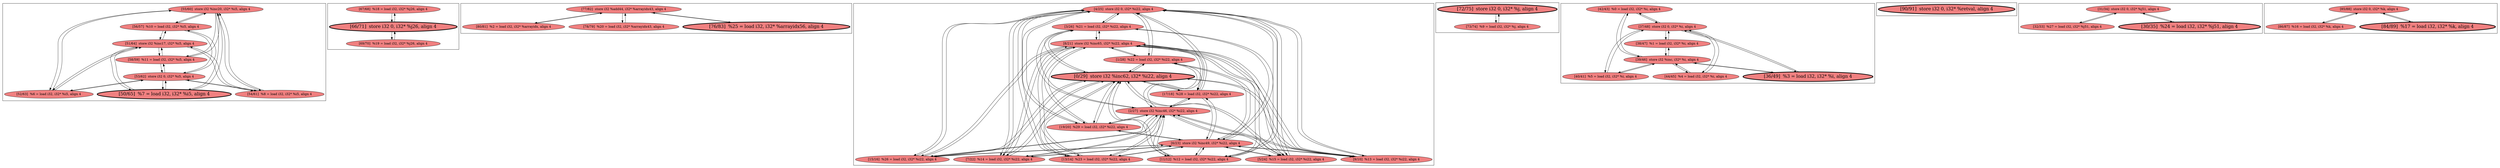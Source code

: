 
digraph G {





subgraph cluster8 {


node146 [fillcolor=lightcoral,label="[55/60]  store i32 %inc20, i32* %i5, align 4",shape=ellipse,style=filled ]
node145 [fillcolor=lightcoral,label="[56/57]  %10 = load i32, i32* %i5, align 4",shape=ellipse,style=filled ]
node140 [fillcolor=lightcoral,label="[53/62]  store i32 0, i32* %i5, align 4",shape=ellipse,style=filled ]
node139 [fillcolor=lightcoral,label="[51/64]  store i32 %inc17, i32* %i5, align 4",shape=ellipse,style=filled ]
node141 [penwidth=3.0,fontsize=20,fillcolor=lightcoral,label="[50/65]  %7 = load i32, i32* %i5, align 4",shape=ellipse,style=filled ]
node143 [fillcolor=lightcoral,label="[54/61]  %8 = load i32, i32* %i5, align 4",shape=ellipse,style=filled ]
node142 [fillcolor=lightcoral,label="[52/63]  %6 = load i32, i32* %i5, align 4",shape=ellipse,style=filled ]
node144 [fillcolor=lightcoral,label="[58/59]  %11 = load i32, i32* %i5, align 4",shape=ellipse,style=filled ]

node144->node140 [ ]
node146->node142 [ ]
node142->node140 [ ]
node140->node144 [ ]
node143->node140 [ ]
node140->node142 [ ]
node139->node143 [ ]
node143->node139 [ ]
node141->node146 [ ]
node146->node141 [ ]
node142->node146 [ ]
node139->node142 [ ]
node144->node146 [ ]
node140->node143 [ ]
node146->node144 [ ]
node146->node145 [ ]
node143->node146 [ ]
node145->node146 [ ]
node140->node145 [ ]
node146->node143 [ ]
node145->node139 [ ]
node144->node139 [ ]
node139->node144 [ ]
node139->node145 [ ]
node141->node140 [ ]
node139->node141 [ ]
node141->node139 [ ]
node142->node139 [ ]
node140->node141 [ ]
node145->node140 [ ]


}

subgraph cluster7 {


node138 [fillcolor=lightcoral,label="[67/68]  %18 = load i32, i32* %j26, align 4",shape=ellipse,style=filled ]
node136 [penwidth=3.0,fontsize=20,fillcolor=lightcoral,label="[66/71]  store i32 0, i32* %j26, align 4",shape=ellipse,style=filled ]
node137 [fillcolor=lightcoral,label="[69/70]  %19 = load i32, i32* %j26, align 4",shape=ellipse,style=filled ]

node136->node138 [ ]
node138->node136 [ ]
node137->node136 [ ]
node136->node137 [ ]


}

subgraph cluster6 {


node135 [fillcolor=lightcoral,label="[77/82]  store i32 %add44, i32* %arrayidx43, align 4",shape=ellipse,style=filled ]
node134 [penwidth=3.0,fontsize=20,fillcolor=lightcoral,label="[76/83]  %25 = load i32, i32* %arrayidx56, align 4",shape=ellipse,style=filled ]
node132 [fillcolor=lightcoral,label="[80/81]  %2 = load i32, i32* %arrayidx, align 4",shape=ellipse,style=filled ]
node133 [fillcolor=lightcoral,label="[78/79]  %20 = load i32, i32* %arrayidx43, align 4",shape=ellipse,style=filled ]

node133->node135 [ ]
node132->node135 [ ]
node135->node133 [ ]
node135->node132 [ ]
node135->node134 [ ]
node134->node135 [ ]


}

subgraph cluster0 {


node115 [fillcolor=lightcoral,label="[4/25]  store i32 0, i32* %i22, align 4",shape=ellipse,style=filled ]
node114 [fillcolor=lightcoral,label="[3/26]  %21 = load i32, i32* %i22, align 4",shape=ellipse,style=filled ]
node113 [fillcolor=lightcoral,label="[5/24]  %15 = load i32, i32* %i22, align 4",shape=ellipse,style=filled ]
node112 [fillcolor=lightcoral,label="[6/23]  store i32 %inc49, i32* %i22, align 4",shape=ellipse,style=filled ]
node111 [fillcolor=lightcoral,label="[7/22]  %14 = load i32, i32* %i22, align 4",shape=ellipse,style=filled ]
node109 [fillcolor=lightcoral,label="[2/27]  store i32 %inc46, i32* %i22, align 4",shape=ellipse,style=filled ]
node107 [penwidth=3.0,fontsize=20,fillcolor=lightcoral,label="[0/29]  store i32 %inc62, i32* %i22, align 4",shape=ellipse,style=filled ]
node108 [fillcolor=lightcoral,label="[13/14]  %23 = load i32, i32* %i22, align 4",shape=ellipse,style=filled ]
node102 [fillcolor=lightcoral,label="[15/16]  %26 = load i32, i32* %i22, align 4",shape=ellipse,style=filled ]
node103 [fillcolor=lightcoral,label="[11/12]  %12 = load i32, i32* %i22, align 4",shape=ellipse,style=filled ]
node110 [fillcolor=lightcoral,label="[9/10]  %13 = load i32, i32* %i22, align 4",shape=ellipse,style=filled ]
node101 [fillcolor=lightcoral,label="[19/20]  %29 = load i32, i32* %i22, align 4",shape=ellipse,style=filled ]
node104 [fillcolor=lightcoral,label="[17/18]  %28 = load i32, i32* %i22, align 4",shape=ellipse,style=filled ]
node105 [fillcolor=lightcoral,label="[8/21]  store i32 %inc65, i32* %i22, align 4",shape=ellipse,style=filled ]
node106 [fillcolor=lightcoral,label="[1/28]  %22 = load i32, i32* %i22, align 4",shape=ellipse,style=filled ]

node111->node115 [ ]
node115->node111 [ ]
node111->node105 [ ]
node105->node111 [ ]
node110->node115 [ ]
node110->node112 [ ]
node111->node109 [ ]
node109->node111 [ ]
node111->node107 [ ]
node115->node108 [ ]
node110->node109 [ ]
node107->node110 [ ]
node107->node103 [ ]
node107->node111 [ ]
node103->node107 [ ]
node109->node114 [ ]
node114->node105 [ ]
node112->node113 [ ]
node110->node105 [ ]
node103->node105 [ ]
node115->node104 [ ]
node105->node110 [ ]
node104->node107 [ ]
node112->node102 [ ]
node101->node112 [ ]
node107->node104 [ ]
node103->node109 [ ]
node112->node104 [ ]
node107->node101 [ ]
node105->node113 [ ]
node105->node103 [ ]
node107->node106 [ ]
node101->node115 [ ]
node105->node102 [ ]
node102->node115 [ ]
node115->node113 [ ]
node115->node106 [ ]
node109->node108 [ ]
node112->node114 [ ]
node104->node112 [ ]
node113->node115 [ ]
node111->node112 [ ]
node109->node110 [ ]
node115->node103 [ ]
node103->node115 [ ]
node112->node103 [ ]
node112->node111 [ ]
node112->node110 [ ]
node104->node109 [ ]
node113->node109 [ ]
node109->node103 [ ]
node113->node112 [ ]
node114->node112 [ ]
node101->node107 [ ]
node107->node113 [ ]
node108->node105 [ ]
node107->node114 [ ]
node107->node108 [ ]
node112->node108 [ ]
node113->node105 [ ]
node106->node115 [ ]
node106->node112 [ ]
node112->node106 [ ]
node102->node105 [ ]
node102->node112 [ ]
node114->node115 [ ]
node109->node113 [ ]
node106->node105 [ ]
node102->node107 [ ]
node105->node106 [ ]
node101->node109 [ ]
node105->node114 [ ]
node109->node104 [ ]
node109->node101 [ ]
node115->node110 [ ]
node114->node109 [ ]
node114->node107 [ ]
node106->node109 [ ]
node108->node115 [ ]
node112->node101 [ ]
node104->node115 [ ]
node115->node101 [ ]
node109->node106 [ ]
node107->node102 [ ]
node110->node107 [ ]
node115->node114 [ ]
node102->node109 [ ]
node109->node102 [ ]
node115->node102 [ ]
node108->node112 [ ]
node108->node109 [ ]
node101->node105 [ ]
node113->node107 [ ]
node105->node101 [ ]
node103->node112 [ ]
node105->node104 [ ]
node104->node105 [ ]
node105->node108 [ ]
node106->node107 [ ]
node108->node107 [ ]


}

subgraph cluster5 {


node131 [penwidth=3.0,fontsize=20,fillcolor=lightcoral,label="[72/75]  store i32 0, i32* %j, align 4",shape=ellipse,style=filled ]
node130 [fillcolor=lightcoral,label="[73/74]  %9 = load i32, i32* %j, align 4",shape=ellipse,style=filled ]

node130->node131 [ ]
node131->node130 [ ]


}

subgraph cluster1 {


node122 [fillcolor=lightcoral,label="[42/43]  %0 = load i32, i32* %i, align 4",shape=ellipse,style=filled ]
node117 [fillcolor=lightcoral,label="[37/48]  store i32 0, i32* %i, align 4",shape=ellipse,style=filled ]
node116 [fillcolor=lightcoral,label="[44/45]  %4 = load i32, i32* %i, align 4",shape=ellipse,style=filled ]
node118 [penwidth=3.0,fontsize=20,fillcolor=lightcoral,label="[36/49]  %3 = load i32, i32* %i, align 4",shape=ellipse,style=filled ]
node121 [fillcolor=lightcoral,label="[40/41]  %5 = load i32, i32* %i, align 4",shape=ellipse,style=filled ]
node119 [fillcolor=lightcoral,label="[39/46]  store i32 %inc, i32* %i, align 4",shape=ellipse,style=filled ]
node120 [fillcolor=lightcoral,label="[38/47]  %1 = load i32, i32* %i, align 4",shape=ellipse,style=filled ]

node119->node122 [ ]
node122->node119 [ ]
node121->node119 [ ]
node120->node117 [ ]
node119->node118 [ ]
node121->node117 [ ]
node117->node120 [ ]
node117->node122 [ ]
node116->node119 [ ]
node120->node119 [ ]
node119->node121 [ ]
node122->node117 [ ]
node119->node116 [ ]
node117->node121 [ ]
node117->node118 [ ]
node117->node116 [ ]
node116->node117 [ ]
node118->node117 [ ]
node118->node119 [ ]
node119->node120 [ ]


}

subgraph cluster2 {


node123 [penwidth=3.0,fontsize=20,fillcolor=lightcoral,label="[90/91]  store i32 0, i32* %retval, align 4",shape=ellipse,style=filled ]



}

subgraph cluster3 {


node126 [fillcolor=lightcoral,label="[31/34]  store i32 0, i32* %j51, align 4",shape=ellipse,style=filled ]
node124 [fillcolor=lightcoral,label="[32/33]  %27 = load i32, i32* %j51, align 4",shape=ellipse,style=filled ]
node125 [penwidth=3.0,fontsize=20,fillcolor=lightcoral,label="[30/35]  %24 = load i32, i32* %j51, align 4",shape=ellipse,style=filled ]

node126->node125 [ ]
node125->node126 [ ]
node126->node124 [ ]
node124->node126 [ ]


}

subgraph cluster4 {


node129 [fillcolor=lightcoral,label="[85/88]  store i32 0, i32* %k, align 4",shape=ellipse,style=filled ]
node127 [fillcolor=lightcoral,label="[86/87]  %16 = load i32, i32* %k, align 4",shape=ellipse,style=filled ]
node128 [penwidth=3.0,fontsize=20,fillcolor=lightcoral,label="[84/89]  %17 = load i32, i32* %k, align 4",shape=ellipse,style=filled ]

node128->node129 [ ]
node129->node128 [ ]
node129->node127 [ ]
node127->node129 [ ]


}

}
